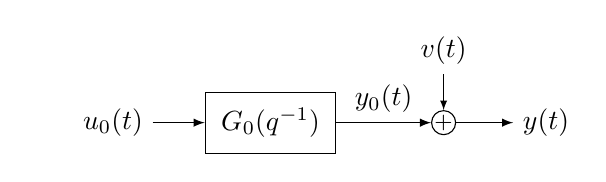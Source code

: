 \tikzstyle{block}     = [draw,rectangle,minimum height=2em,minimum width=1.5em,inner sep=2mm]
\tikzstyle{sum}       = [draw,circle,inner sep=0mm,minimum size=2mm]
\tikzstyle{input} = []
\tikzstyle{output} = []
\tikzstyle{pinstyle} = [pin edge={<-,black}]

\begin{tikzpicture}[auto, node distance=2cm,>=latex]

    \node [near start] (input) {$u_0(t)$};
    \node [block, right of=input] (system) {$G_0(q^{-1})$};
    \node [sum, right of=system,
           pin={[pinstyle]above:$v(t)$},
           node distance=2.2cm] (sum) {\footnotesize$+$};
    \node [right of=sum, node distance=1.3cm] (output) {$y(t)$};

    \draw [->] (input)  --   (system);
    \draw [->] (system) -- node[name=y0] {$y_0(t)$} (sum);
    \draw [->] (sum)    --    (output);

\end{tikzpicture}
